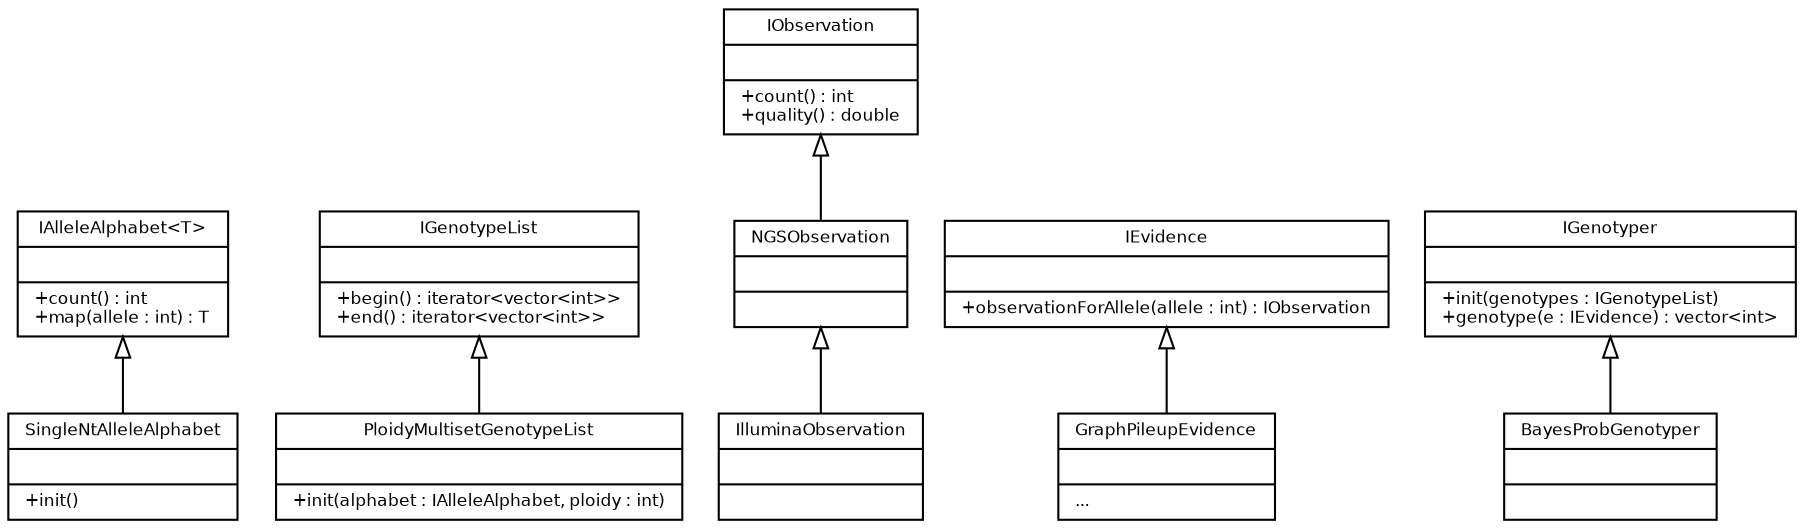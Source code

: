 digraph G {
	fontname = "Bitstream Vera Sans"
	fontsize = 8
	rankdir=BT;

	node [
		fontname = "Bitstream Vera Sans"
		fontsize = 8
		shape = "record"
	]

	edge [
		fontname = "Bitstream Vera Sans"
		fontsize = 8
	]

	IAlleleAlphabet [
		label = "{IAlleleAlphabet\<T\>||+count() : int\l+map(allele : int) : T\l}"
	]

	SingleNtAlleleAlphabet [
		label = "{SingleNtAlleleAlphabet||+init()\l}"
	]

	edge [
		arrowhead = "empty"
	]

	SingleNtAlleleAlphabet -> IAlleleAlphabet


	IGenotypeList [
		label = "{IGenotypeList||+begin() : iterator\<vector\<int\>\>\l+end() : iterator\<vector\<int\>\>\l}"
	]

	PloidyMultisetGenotypeList [
		label = "{PloidyMultisetGenotypeList||+init(alphabet : IAlleleAlphabet, ploidy : int)\l}"
	]

	PloidyMultisetGenotypeList -> IGenotypeList

	IObservation [
		label = "{IObservation||+count() : int\l+quality() : double\l}"
	]

	NGSObservation [
		label = "{NGSObservation||}"
	]

	IlluminaObservation [
		label = "{IlluminaObservation||}"
	]

	NGSObservation -> IObservation
	IlluminaObservation -> NGSObservation

	IEvidence [
		label = "{IEvidence||+observationForAllele(allele : int) : IObservation\l}"
	]

	GraphPileupEvidence [
		label = "{GraphPileupEvidence||...\l}"
	]

	GraphPileupEvidence -> IEvidence

	IGenotyper [
		label = "{IGenotyper||+init(genotypes : IGenotypeList)\l+genotype(e : IEvidence) : vector\<int\>\l}"
	]

	BayesProbGenotyper [
		label = "{BayesProbGenotyper||}"
	]

	BayesProbGenotyper -> IGenotyper

}
